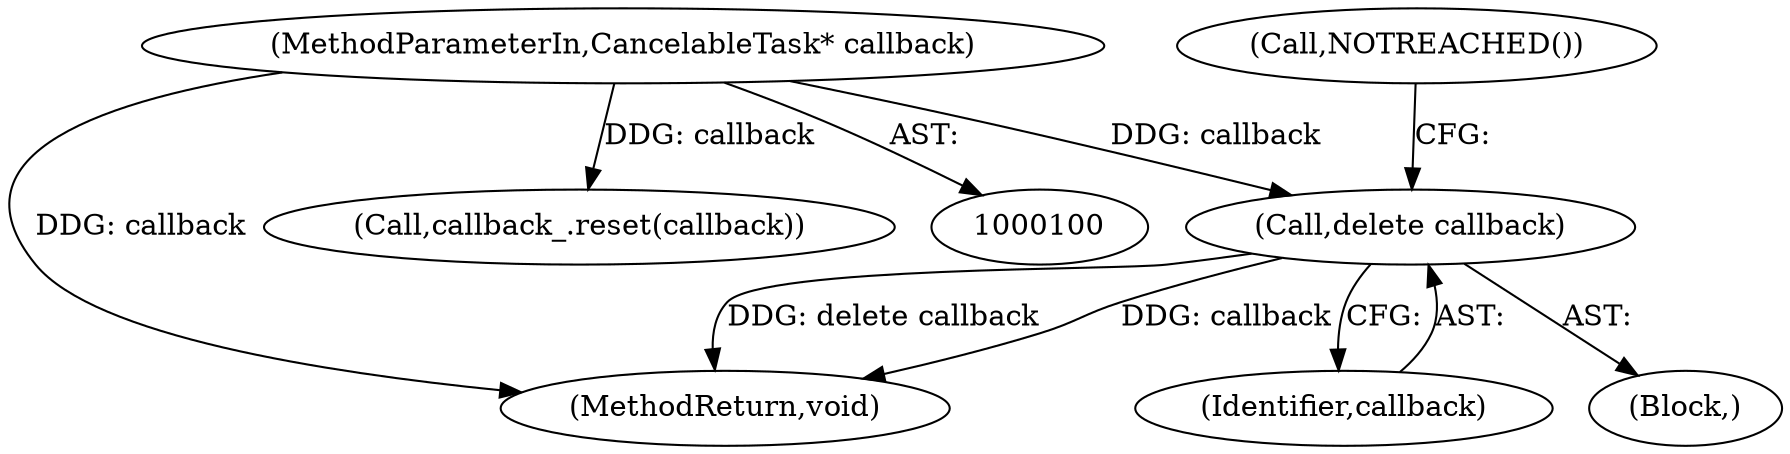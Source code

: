 digraph "0_Chrome_fc790462b4f248712bbc8c3734664dd6b05f80f2_1@API" {
"1000135" [label="(Call,delete callback)"];
"1000106" [label="(MethodParameterIn,CancelableTask* callback)"];
"1000133" [label="(Block,)"];
"1000137" [label="(Call,NOTREACHED())"];
"1000157" [label="(MethodReturn,void)"];
"1000139" [label="(Call,callback_.reset(callback))"];
"1000136" [label="(Identifier,callback)"];
"1000106" [label="(MethodParameterIn,CancelableTask* callback)"];
"1000135" [label="(Call,delete callback)"];
"1000135" -> "1000133"  [label="AST: "];
"1000135" -> "1000136"  [label="CFG: "];
"1000136" -> "1000135"  [label="AST: "];
"1000137" -> "1000135"  [label="CFG: "];
"1000135" -> "1000157"  [label="DDG: delete callback"];
"1000135" -> "1000157"  [label="DDG: callback"];
"1000106" -> "1000135"  [label="DDG: callback"];
"1000106" -> "1000100"  [label="AST: "];
"1000106" -> "1000157"  [label="DDG: callback"];
"1000106" -> "1000139"  [label="DDG: callback"];
}
